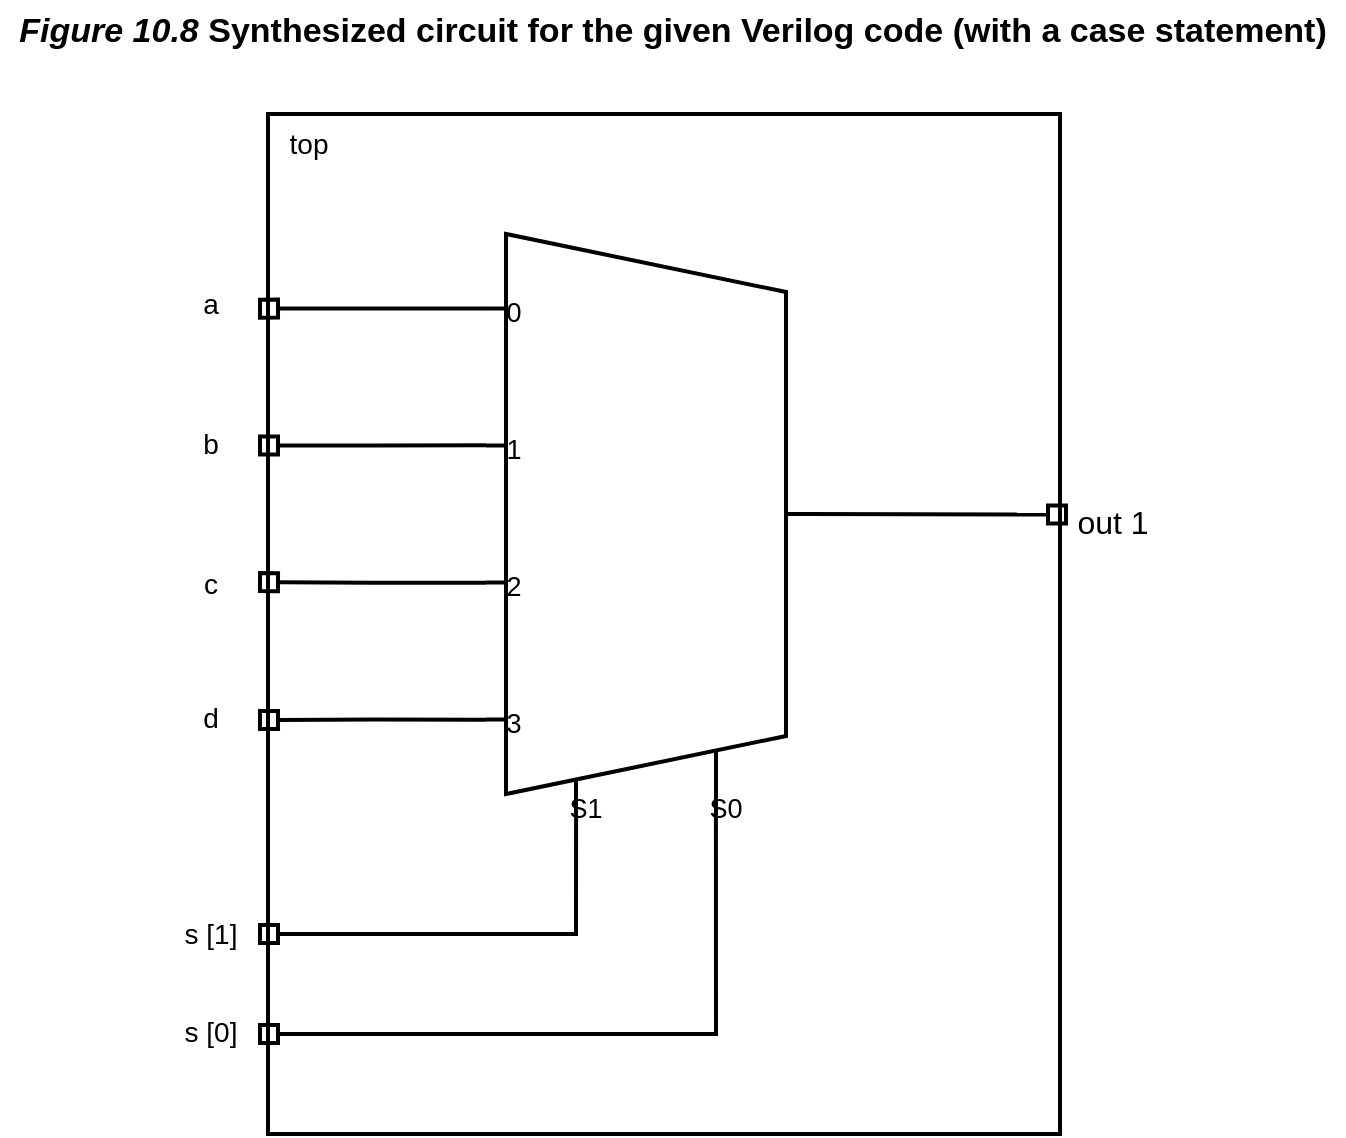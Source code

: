 <mxfile version="26.2.10">
  <diagram name="Page-1" id="7e0a89b8-554c-2b80-1dc8-d5c74ca68de4">
    <mxGraphModel dx="1519" dy="755" grid="0" gridSize="10" guides="1" tooltips="1" connect="1" arrows="1" fold="1" page="1" pageScale="1" pageWidth="1100" pageHeight="850" background="none" math="0" shadow="0">
      <root>
        <mxCell id="0" />
        <mxCell id="1" parent="0" />
        <mxCell id="tq2-nHVY2TyQ80vCiKGr-21" value="" style="rounded=0;whiteSpace=wrap;html=1;strokeWidth=2;fontSize=14;" vertex="1" parent="1">
          <mxGeometry x="364" y="290" width="396" height="510" as="geometry" />
        </mxCell>
        <mxCell id="tq2-nHVY2TyQ80vCiKGr-14" style="edgeStyle=orthogonalEdgeStyle;rounded=0;orthogonalLoop=1;jettySize=auto;html=1;exitX=0;exitY=0.118;exitDx=0;exitDy=3;exitPerimeter=0;endArrow=box;endFill=0;strokeWidth=2;fontSize=14;" edge="1" parent="1" source="tq2-nHVY2TyQ80vCiKGr-1">
          <mxGeometry relative="1" as="geometry">
            <mxPoint x="360" y="387.333" as="targetPoint" />
          </mxGeometry>
        </mxCell>
        <mxCell id="tq2-nHVY2TyQ80vCiKGr-15" style="edgeStyle=orthogonalEdgeStyle;rounded=0;orthogonalLoop=1;jettySize=auto;html=1;exitX=0;exitY=0.354;exitDx=0;exitDy=3;exitPerimeter=0;endArrow=box;endFill=0;strokeWidth=2;fontSize=14;" edge="1" parent="1" source="tq2-nHVY2TyQ80vCiKGr-1">
          <mxGeometry relative="1" as="geometry">
            <mxPoint x="360" y="455.759" as="targetPoint" />
          </mxGeometry>
        </mxCell>
        <mxCell id="tq2-nHVY2TyQ80vCiKGr-16" style="edgeStyle=orthogonalEdgeStyle;rounded=0;orthogonalLoop=1;jettySize=auto;html=1;exitX=0;exitY=0.591;exitDx=0;exitDy=3;exitPerimeter=0;endArrow=box;endFill=0;strokeWidth=2;fontSize=14;" edge="1" parent="1" source="tq2-nHVY2TyQ80vCiKGr-1">
          <mxGeometry relative="1" as="geometry">
            <mxPoint x="360" y="524.034" as="targetPoint" />
          </mxGeometry>
        </mxCell>
        <mxCell id="tq2-nHVY2TyQ80vCiKGr-17" style="edgeStyle=orthogonalEdgeStyle;rounded=0;orthogonalLoop=1;jettySize=auto;html=1;exitX=0;exitY=0.827;exitDx=0;exitDy=3;exitPerimeter=0;endArrow=box;endFill=0;strokeWidth=2;fontSize=14;" edge="1" parent="1" source="tq2-nHVY2TyQ80vCiKGr-1">
          <mxGeometry relative="1" as="geometry">
            <mxPoint x="360" y="593" as="targetPoint" />
          </mxGeometry>
        </mxCell>
        <mxCell id="tq2-nHVY2TyQ80vCiKGr-18" style="rounded=0;orthogonalLoop=1;jettySize=auto;html=1;exitX=1;exitY=0.5;exitDx=0;exitDy=-5;exitPerimeter=0;endArrow=box;endFill=0;strokeWidth=2;fontSize=14;" edge="1" parent="1">
          <mxGeometry relative="1" as="geometry">
            <mxPoint x="763" y="490.241" as="targetPoint" />
            <mxPoint x="633" y="490.0" as="sourcePoint" />
          </mxGeometry>
        </mxCell>
        <mxCell id="tq2-nHVY2TyQ80vCiKGr-19" style="edgeStyle=orthogonalEdgeStyle;rounded=0;orthogonalLoop=1;jettySize=auto;html=1;exitX=0.219;exitY=1;exitDx=10;exitDy=0;exitPerimeter=0;endArrow=box;endFill=0;strokeWidth=2;fontSize=14;" edge="1" parent="1" source="tq2-nHVY2TyQ80vCiKGr-1">
          <mxGeometry relative="1" as="geometry">
            <mxPoint x="360" y="700.0" as="targetPoint" />
            <Array as="points">
              <mxPoint x="518" y="700" />
            </Array>
          </mxGeometry>
        </mxCell>
        <mxCell id="tq2-nHVY2TyQ80vCiKGr-20" style="edgeStyle=orthogonalEdgeStyle;rounded=0;orthogonalLoop=1;jettySize=auto;html=1;exitX=0.656;exitY=1;exitDx=10;exitDy=0;exitPerimeter=0;endArrow=box;endFill=0;strokeWidth=2;fontSize=14;" edge="1" parent="1" source="tq2-nHVY2TyQ80vCiKGr-1">
          <mxGeometry relative="1" as="geometry">
            <mxPoint x="360" y="750.0" as="targetPoint" />
            <Array as="points">
              <mxPoint x="588" y="750" />
            </Array>
          </mxGeometry>
        </mxCell>
        <mxCell id="tq2-nHVY2TyQ80vCiKGr-1" value="Mux" style="shadow=0;dashed=0;align=center;html=1;strokeWidth=2;shape=mxgraph.electrical.abstract.mux2;whiteSpace=wrap;container=0;movable=1;resizable=1;rotatable=1;deletable=1;editable=1;locked=0;connectable=1;selectorPins=2;recursiveResize=1;noLabel=1;allowArrows=1;perimeterSpacing=0;fontSize=27;spacingTop=0;spacing=100;fillOpacity=100;labelPadding=0;autosize=0;resizeWidth=1;snapToPoint=0;expand=1;labelPosition=right;verticalLabelPosition=top;verticalAlign=bottom;backgroundOutline=0;" vertex="1" parent="1">
          <mxGeometry x="473" y="350" width="160" height="290" as="geometry">
            <mxRectangle x="240" y="100" width="60" height="30" as="alternateBounds" />
          </mxGeometry>
        </mxCell>
        <mxCell id="tq2-nHVY2TyQ80vCiKGr-22" value="a" style="text;html=1;align=center;verticalAlign=middle;resizable=0;points=[];autosize=1;strokeColor=none;fillColor=none;strokeWidth=2;fontSize=14;" vertex="1" parent="1">
          <mxGeometry x="320" y="370" width="30" height="30" as="geometry" />
        </mxCell>
        <mxCell id="tq2-nHVY2TyQ80vCiKGr-23" value="b" style="text;html=1;align=center;verticalAlign=middle;resizable=0;points=[];autosize=1;strokeColor=none;fillColor=none;strokeWidth=2;fontSize=14;" vertex="1" parent="1">
          <mxGeometry x="320" y="440" width="30" height="30" as="geometry" />
        </mxCell>
        <mxCell id="tq2-nHVY2TyQ80vCiKGr-24" value="c" style="text;html=1;align=center;verticalAlign=middle;resizable=0;points=[];autosize=1;strokeColor=none;fillColor=none;strokeWidth=2;fontSize=14;" vertex="1" parent="1">
          <mxGeometry x="320" y="510" width="30" height="30" as="geometry" />
        </mxCell>
        <mxCell id="tq2-nHVY2TyQ80vCiKGr-25" value="d" style="text;html=1;align=center;verticalAlign=middle;resizable=0;points=[];autosize=1;strokeColor=none;fillColor=none;strokeWidth=2;fontSize=14;" vertex="1" parent="1">
          <mxGeometry x="320" y="577" width="30" height="30" as="geometry" />
        </mxCell>
        <mxCell id="tq2-nHVY2TyQ80vCiKGr-26" value="s [1]" style="text;html=1;align=center;verticalAlign=middle;resizable=0;points=[];autosize=1;strokeColor=none;fillColor=none;strokeWidth=2;fontSize=14;" vertex="1" parent="1">
          <mxGeometry x="313" y="685" width="44" height="29" as="geometry" />
        </mxCell>
        <mxCell id="tq2-nHVY2TyQ80vCiKGr-27" value="s [0]" style="text;html=1;align=center;verticalAlign=middle;resizable=0;points=[];autosize=1;strokeColor=none;fillColor=none;strokeWidth=2;fontSize=14;" vertex="1" parent="1">
          <mxGeometry x="313" y="734" width="44" height="29" as="geometry" />
        </mxCell>
        <mxCell id="tq2-nHVY2TyQ80vCiKGr-28" value="out 1" style="text;html=1;align=center;verticalAlign=middle;resizable=0;points=[];autosize=1;strokeColor=none;fillColor=none;strokeWidth=2;fontSize=16;" vertex="1" parent="1">
          <mxGeometry x="759" y="478" width="54" height="31" as="geometry" />
        </mxCell>
        <mxCell id="tq2-nHVY2TyQ80vCiKGr-29" value="top" style="text;html=1;align=center;verticalAlign=middle;resizable=0;points=[];autosize=1;strokeColor=none;fillColor=none;strokeWidth=2;fontSize=14;" vertex="1" parent="1">
          <mxGeometry x="364" y="290" width="40" height="30" as="geometry" />
        </mxCell>
        <mxCell id="tq2-nHVY2TyQ80vCiKGr-31" value="&lt;b&gt;&lt;em data-start=&quot;496&quot; data-end=&quot;509&quot;&gt;Figure 10.8&lt;/em&gt; Synthesized circuit for the given Verilog code (with a case statement)&lt;/b&gt;" style="text;html=1;align=center;verticalAlign=middle;resizable=0;points=[];autosize=1;strokeColor=none;fillColor=none;fontSize=17;" vertex="1" parent="1">
          <mxGeometry x="230" y="233" width="672" height="32" as="geometry" />
        </mxCell>
      </root>
    </mxGraphModel>
  </diagram>
</mxfile>

